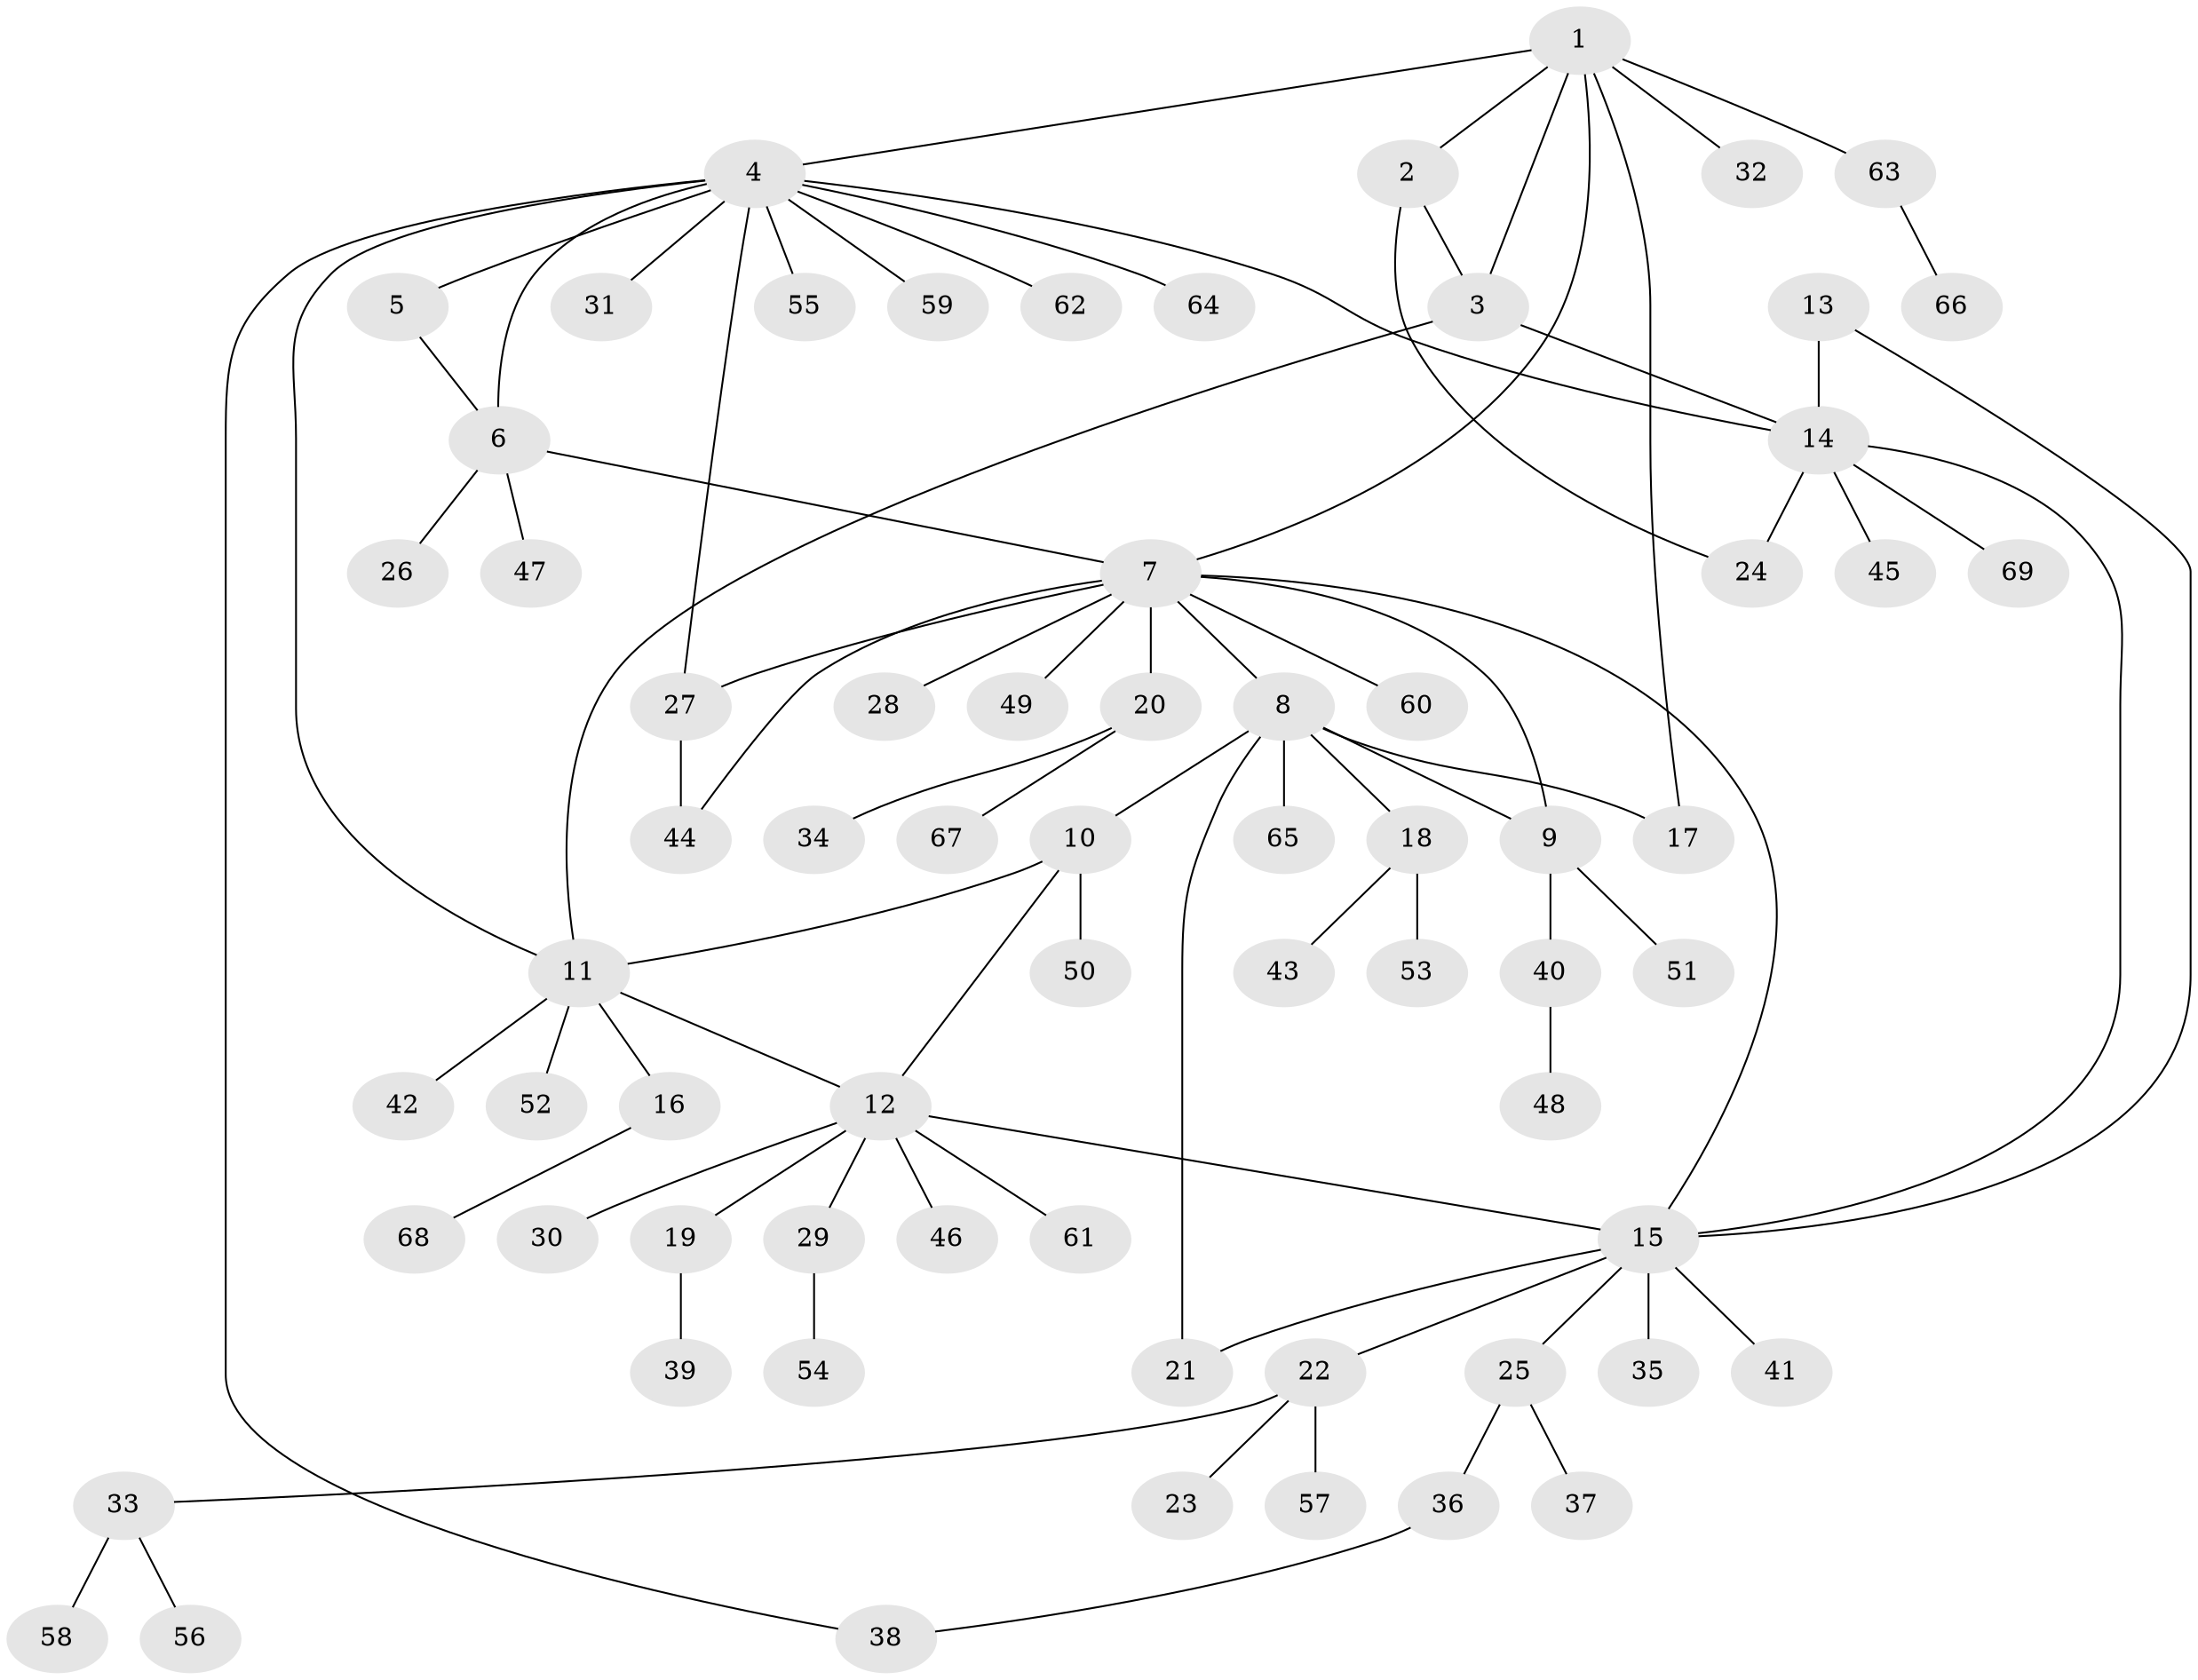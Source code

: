// coarse degree distribution, {6: 0.024390243902439025, 3: 0.024390243902439025, 4: 0.04878048780487805, 9: 0.024390243902439025, 8: 0.04878048780487805, 7: 0.024390243902439025, 2: 0.07317073170731707, 1: 0.7073170731707317, 14: 0.024390243902439025}
// Generated by graph-tools (version 1.1) at 2025/58/03/04/25 21:58:26]
// undirected, 69 vertices, 85 edges
graph export_dot {
graph [start="1"]
  node [color=gray90,style=filled];
  1;
  2;
  3;
  4;
  5;
  6;
  7;
  8;
  9;
  10;
  11;
  12;
  13;
  14;
  15;
  16;
  17;
  18;
  19;
  20;
  21;
  22;
  23;
  24;
  25;
  26;
  27;
  28;
  29;
  30;
  31;
  32;
  33;
  34;
  35;
  36;
  37;
  38;
  39;
  40;
  41;
  42;
  43;
  44;
  45;
  46;
  47;
  48;
  49;
  50;
  51;
  52;
  53;
  54;
  55;
  56;
  57;
  58;
  59;
  60;
  61;
  62;
  63;
  64;
  65;
  66;
  67;
  68;
  69;
  1 -- 2;
  1 -- 3;
  1 -- 4;
  1 -- 7;
  1 -- 17;
  1 -- 32;
  1 -- 63;
  2 -- 3;
  2 -- 24;
  3 -- 11;
  3 -- 14;
  4 -- 5;
  4 -- 6;
  4 -- 11;
  4 -- 14;
  4 -- 27;
  4 -- 31;
  4 -- 38;
  4 -- 55;
  4 -- 59;
  4 -- 62;
  4 -- 64;
  5 -- 6;
  6 -- 7;
  6 -- 26;
  6 -- 47;
  7 -- 8;
  7 -- 9;
  7 -- 15;
  7 -- 20;
  7 -- 27;
  7 -- 28;
  7 -- 44;
  7 -- 49;
  7 -- 60;
  8 -- 9;
  8 -- 10;
  8 -- 17;
  8 -- 18;
  8 -- 21;
  8 -- 65;
  9 -- 40;
  9 -- 51;
  10 -- 11;
  10 -- 12;
  10 -- 50;
  11 -- 12;
  11 -- 16;
  11 -- 42;
  11 -- 52;
  12 -- 15;
  12 -- 19;
  12 -- 29;
  12 -- 30;
  12 -- 46;
  12 -- 61;
  13 -- 14;
  13 -- 15;
  14 -- 15;
  14 -- 24;
  14 -- 45;
  14 -- 69;
  15 -- 21;
  15 -- 22;
  15 -- 25;
  15 -- 35;
  15 -- 41;
  16 -- 68;
  18 -- 43;
  18 -- 53;
  19 -- 39;
  20 -- 34;
  20 -- 67;
  22 -- 23;
  22 -- 33;
  22 -- 57;
  25 -- 36;
  25 -- 37;
  27 -- 44;
  29 -- 54;
  33 -- 56;
  33 -- 58;
  36 -- 38;
  40 -- 48;
  63 -- 66;
}
